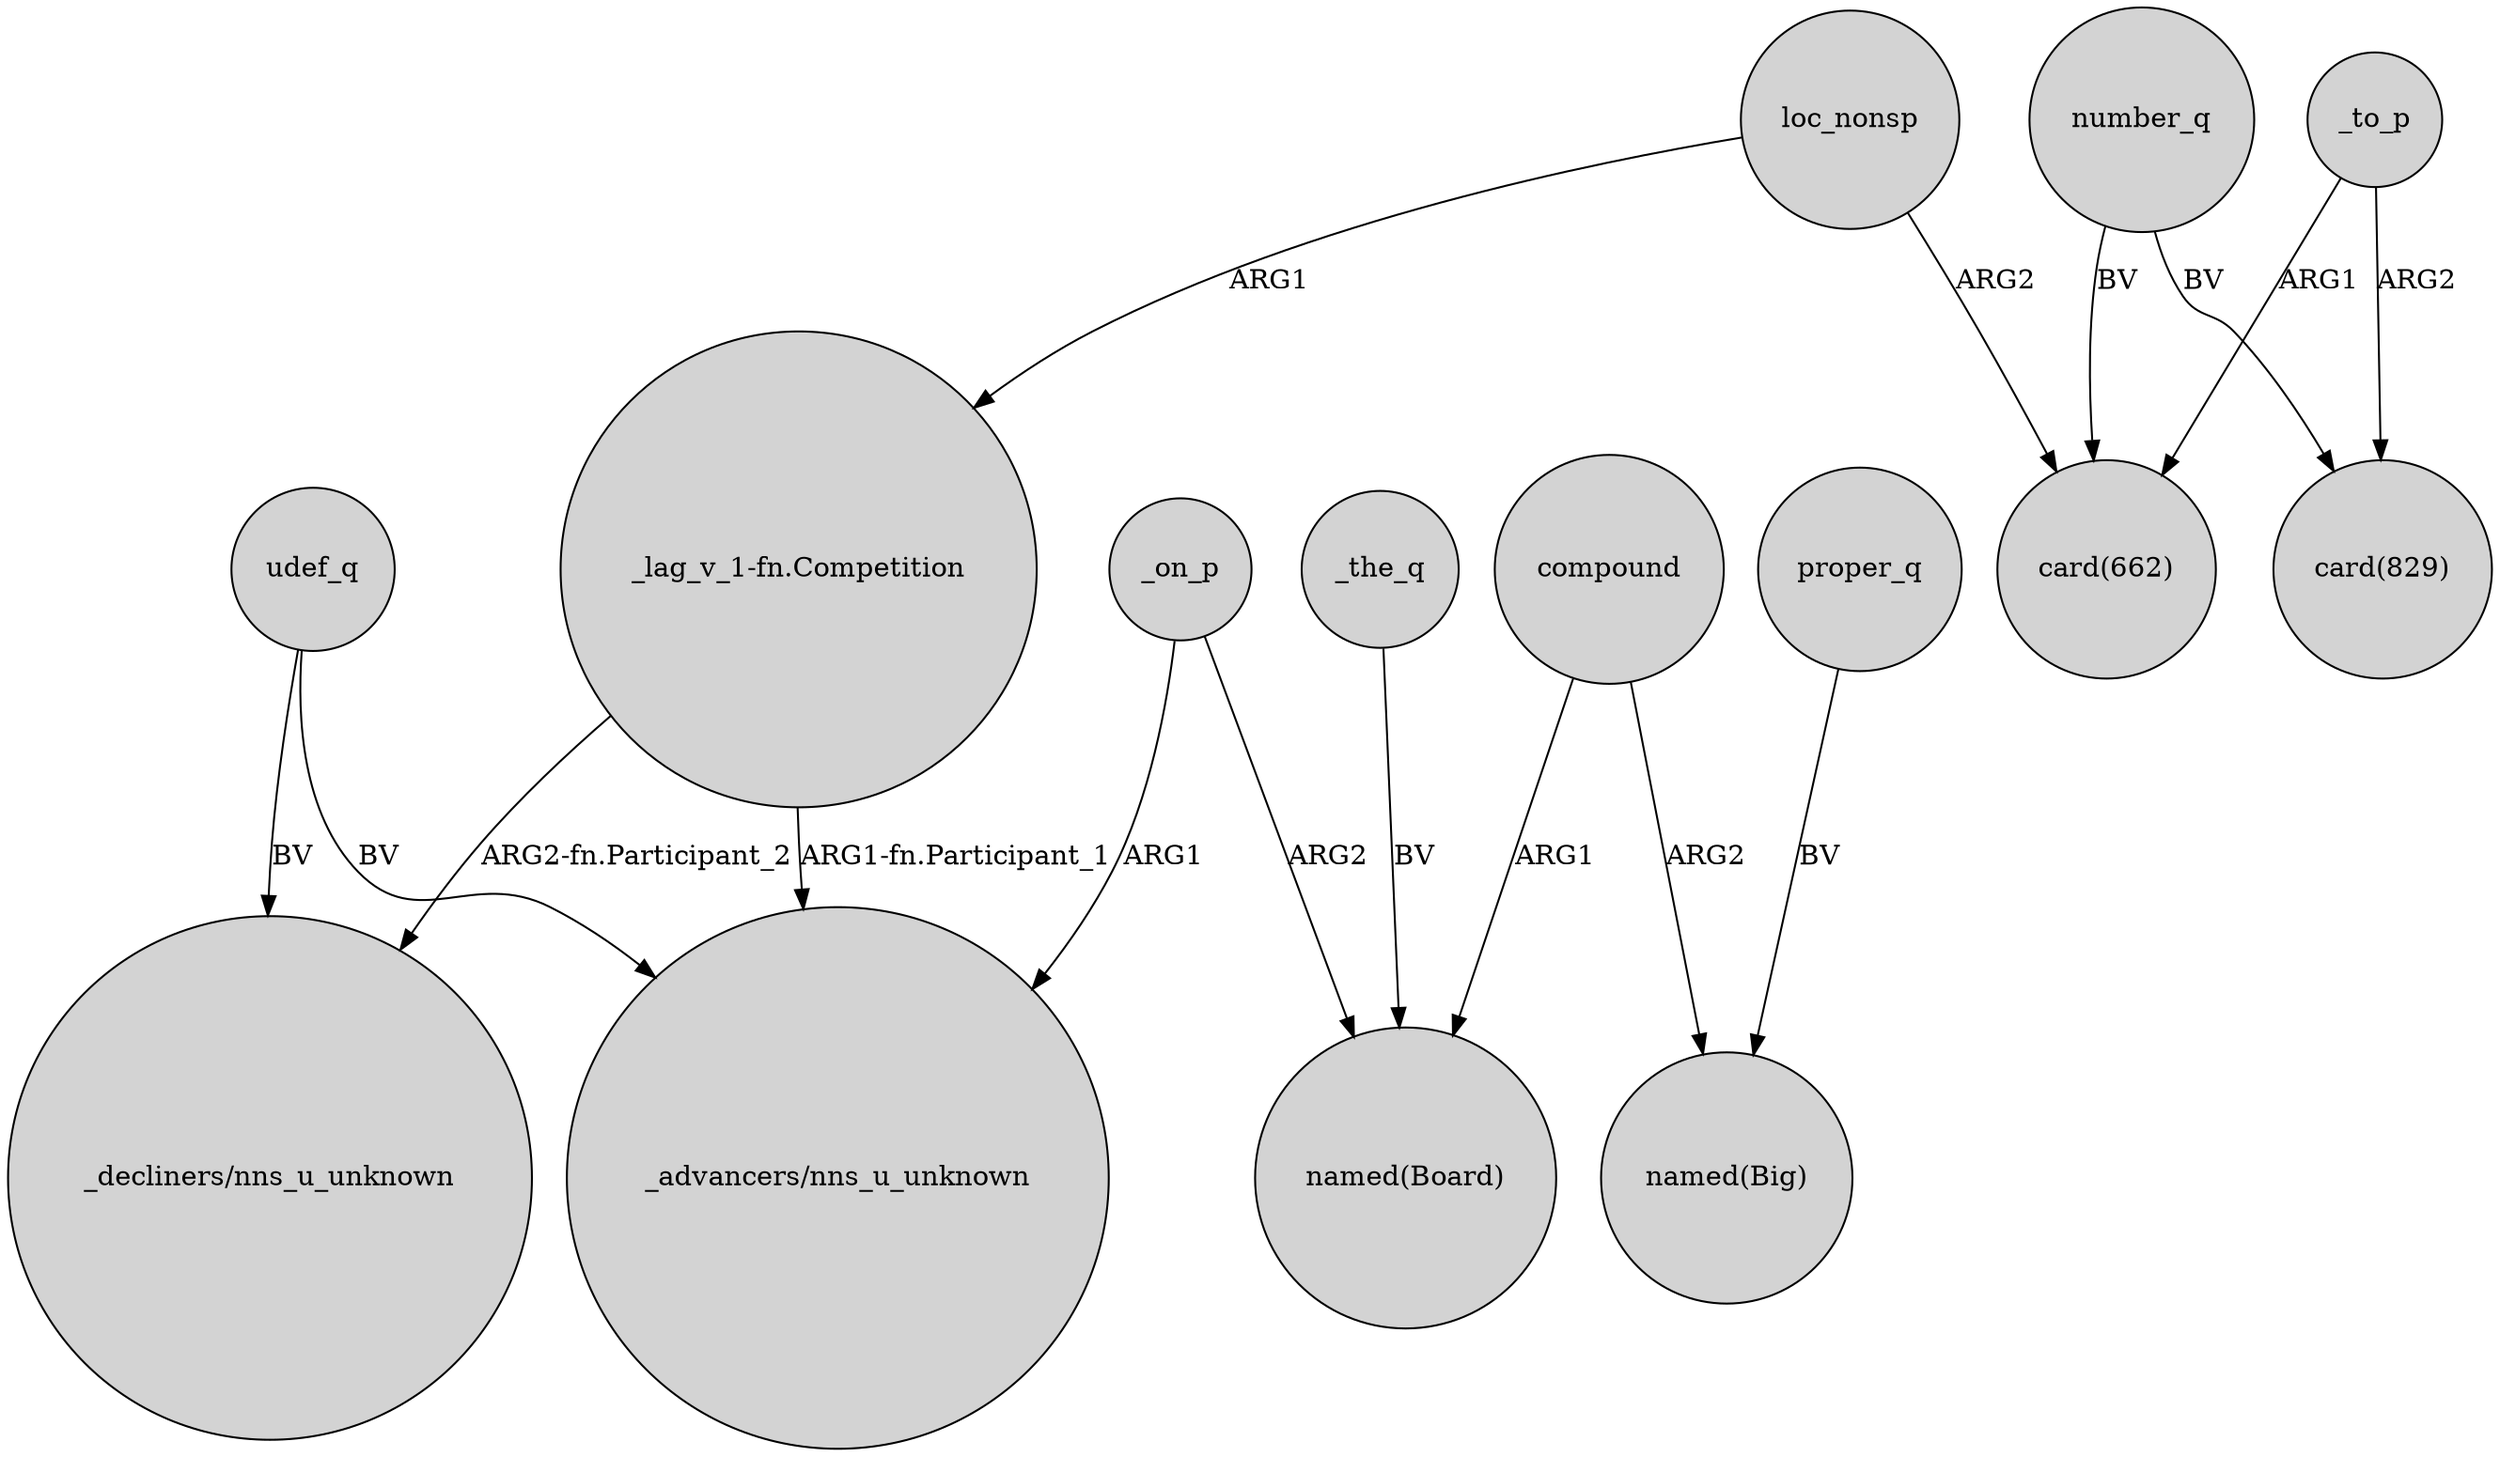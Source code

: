 digraph {
	node [shape=circle style=filled]
	"_lag_v_1-fn.Competition" -> "_advancers/nns_u_unknown" [label="ARG1-fn.Participant_1"]
	loc_nonsp -> "card(662)" [label=ARG2]
	"_lag_v_1-fn.Competition" -> "_decliners/nns_u_unknown" [label="ARG2-fn.Participant_2"]
	_the_q -> "named(Board)" [label=BV]
	_to_p -> "card(829)" [label=ARG2]
	_to_p -> "card(662)" [label=ARG1]
	udef_q -> "_decliners/nns_u_unknown" [label=BV]
	udef_q -> "_advancers/nns_u_unknown" [label=BV]
	_on_p -> "_advancers/nns_u_unknown" [label=ARG1]
	compound -> "named(Board)" [label=ARG1]
	_on_p -> "named(Board)" [label=ARG2]
	loc_nonsp -> "_lag_v_1-fn.Competition" [label=ARG1]
	number_q -> "card(829)" [label=BV]
	compound -> "named(Big)" [label=ARG2]
	proper_q -> "named(Big)" [label=BV]
	number_q -> "card(662)" [label=BV]
}
